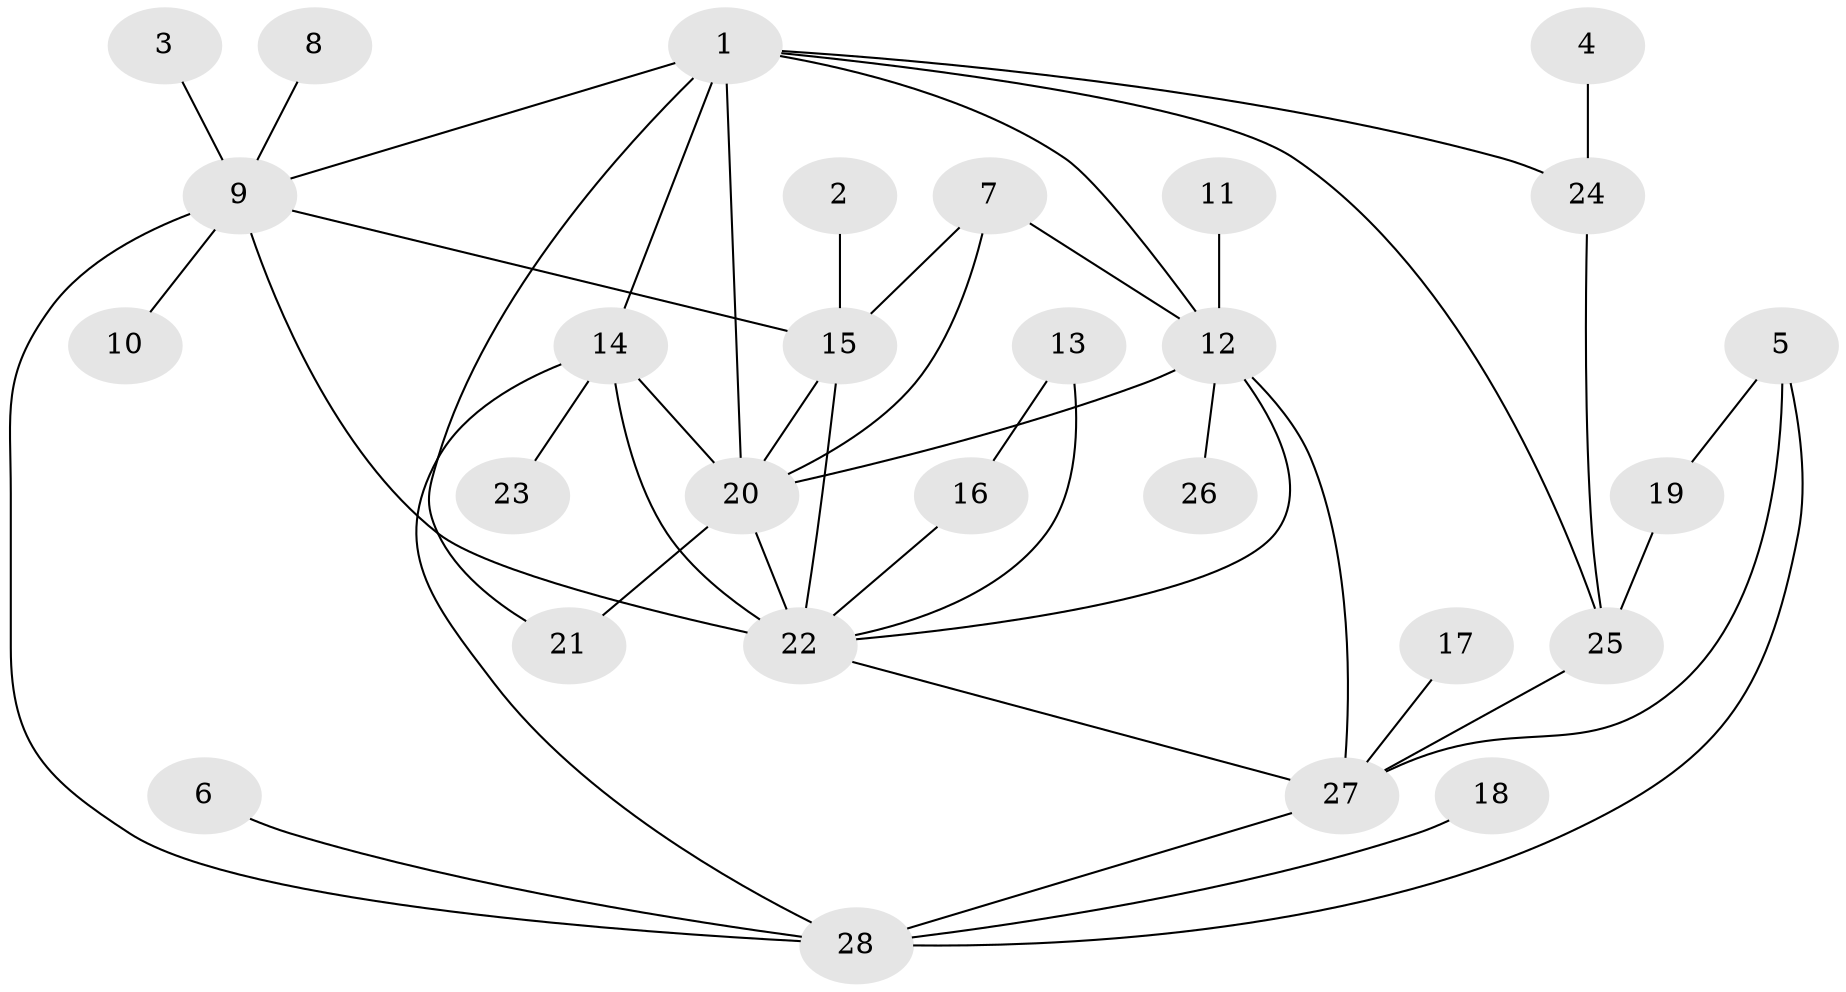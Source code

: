 // original degree distribution, {3: 0.06666666666666667, 4: 0.07777777777777778, 13: 0.011111111111111112, 6: 0.044444444444444446, 9: 0.011111111111111112, 8: 0.011111111111111112, 7: 0.044444444444444446, 10: 0.011111111111111112, 5: 0.03333333333333333, 11: 0.011111111111111112, 1: 0.4888888888888889, 2: 0.18888888888888888}
// Generated by graph-tools (version 1.1) at 2025/37/03/04/25 23:37:41]
// undirected, 28 vertices, 45 edges
graph export_dot {
  node [color=gray90,style=filled];
  1;
  2;
  3;
  4;
  5;
  6;
  7;
  8;
  9;
  10;
  11;
  12;
  13;
  14;
  15;
  16;
  17;
  18;
  19;
  20;
  21;
  22;
  23;
  24;
  25;
  26;
  27;
  28;
  1 -- 9 [weight=3.0];
  1 -- 12 [weight=1.0];
  1 -- 14 [weight=1.0];
  1 -- 20 [weight=2.0];
  1 -- 21 [weight=1.0];
  1 -- 24 [weight=2.0];
  1 -- 25 [weight=2.0];
  2 -- 15 [weight=1.0];
  3 -- 9 [weight=1.0];
  4 -- 24 [weight=1.0];
  5 -- 19 [weight=1.0];
  5 -- 27 [weight=2.0];
  5 -- 28 [weight=1.0];
  6 -- 28 [weight=1.0];
  7 -- 12 [weight=1.0];
  7 -- 15 [weight=1.0];
  7 -- 20 [weight=2.0];
  8 -- 9 [weight=1.0];
  9 -- 10 [weight=1.0];
  9 -- 15 [weight=1.0];
  9 -- 22 [weight=2.0];
  9 -- 28 [weight=2.0];
  11 -- 12 [weight=1.0];
  12 -- 20 [weight=2.0];
  12 -- 22 [weight=1.0];
  12 -- 26 [weight=1.0];
  12 -- 27 [weight=1.0];
  13 -- 16 [weight=1.0];
  13 -- 22 [weight=1.0];
  14 -- 20 [weight=2.0];
  14 -- 22 [weight=2.0];
  14 -- 23 [weight=1.0];
  14 -- 28 [weight=1.0];
  15 -- 20 [weight=1.0];
  15 -- 22 [weight=1.0];
  16 -- 22 [weight=1.0];
  17 -- 27 [weight=1.0];
  18 -- 28 [weight=1.0];
  19 -- 25 [weight=1.0];
  20 -- 21 [weight=1.0];
  20 -- 22 [weight=1.0];
  22 -- 27 [weight=1.0];
  24 -- 25 [weight=1.0];
  25 -- 27 [weight=1.0];
  27 -- 28 [weight=2.0];
}
